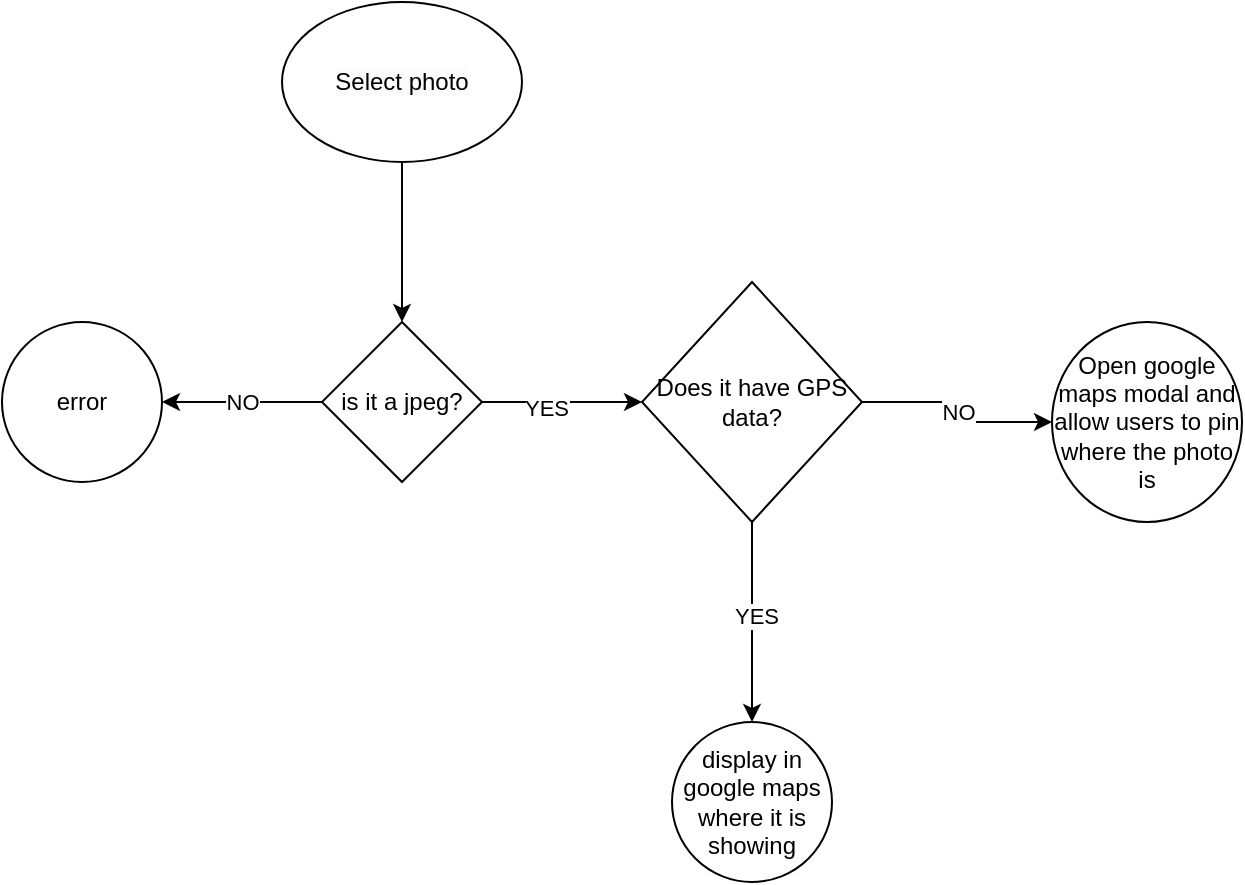 <mxfile version="21.6.2" type="device">
  <diagram name="Page-1" id="ySzfFIpZTbhsXr5PSH3g">
    <mxGraphModel dx="1006" dy="633" grid="1" gridSize="10" guides="1" tooltips="1" connect="1" arrows="1" fold="1" page="1" pageScale="1" pageWidth="850" pageHeight="1100" math="0" shadow="0">
      <root>
        <mxCell id="0" />
        <mxCell id="1" parent="0" />
        <mxCell id="yd5rOtcZ2AO0vjDQg0B6-3" value="" style="edgeStyle=orthogonalEdgeStyle;rounded=0;orthogonalLoop=1;jettySize=auto;html=1;" parent="1" source="yd5rOtcZ2AO0vjDQg0B6-1" target="yd5rOtcZ2AO0vjDQg0B6-2" edge="1">
          <mxGeometry relative="1" as="geometry" />
        </mxCell>
        <mxCell id="yd5rOtcZ2AO0vjDQg0B6-1" value="&lt;meta charset=&quot;utf-8&quot;&gt;&lt;span style=&quot;color: rgb(0, 0, 0); font-family: Helvetica; font-size: 12px; font-style: normal; font-variant-ligatures: normal; font-variant-caps: normal; font-weight: 400; letter-spacing: normal; orphans: 2; text-align: center; text-indent: 0px; text-transform: none; widows: 2; word-spacing: 0px; -webkit-text-stroke-width: 0px; background-color: rgb(251, 251, 251); text-decoration-thickness: initial; text-decoration-style: initial; text-decoration-color: initial; float: none; display: inline !important;&quot;&gt;Select photo&lt;/span&gt;" style="ellipse;whiteSpace=wrap;html=1;" parent="1" vertex="1">
          <mxGeometry x="340" y="410" width="120" height="80" as="geometry" />
        </mxCell>
        <mxCell id="yd5rOtcZ2AO0vjDQg0B6-5" value="NO" style="edgeStyle=orthogonalEdgeStyle;rounded=0;orthogonalLoop=1;jettySize=auto;html=1;" parent="1" source="yd5rOtcZ2AO0vjDQg0B6-2" target="yd5rOtcZ2AO0vjDQg0B6-4" edge="1">
          <mxGeometry relative="1" as="geometry" />
        </mxCell>
        <mxCell id="yd5rOtcZ2AO0vjDQg0B6-7" value="" style="edgeStyle=orthogonalEdgeStyle;rounded=0;orthogonalLoop=1;jettySize=auto;html=1;" parent="1" source="yd5rOtcZ2AO0vjDQg0B6-2" edge="1">
          <mxGeometry relative="1" as="geometry">
            <mxPoint x="520" y="610.0" as="targetPoint" />
          </mxGeometry>
        </mxCell>
        <mxCell id="yd5rOtcZ2AO0vjDQg0B6-8" value="YES" style="edgeLabel;html=1;align=center;verticalAlign=middle;resizable=0;points=[];" parent="yd5rOtcZ2AO0vjDQg0B6-7" vertex="1" connectable="0">
          <mxGeometry x="-0.221" y="-3" relative="1" as="geometry">
            <mxPoint as="offset" />
          </mxGeometry>
        </mxCell>
        <mxCell id="yd5rOtcZ2AO0vjDQg0B6-2" value="is it a jpeg?" style="rhombus;whiteSpace=wrap;html=1;" parent="1" vertex="1">
          <mxGeometry x="360" y="570" width="80" height="80" as="geometry" />
        </mxCell>
        <mxCell id="yd5rOtcZ2AO0vjDQg0B6-4" value="error" style="ellipse;whiteSpace=wrap;html=1;" parent="1" vertex="1">
          <mxGeometry x="200" y="570" width="80" height="80" as="geometry" />
        </mxCell>
        <mxCell id="yd5rOtcZ2AO0vjDQg0B6-11" value="" style="edgeStyle=orthogonalEdgeStyle;rounded=0;orthogonalLoop=1;jettySize=auto;html=1;" parent="1" source="yd5rOtcZ2AO0vjDQg0B6-9" target="yd5rOtcZ2AO0vjDQg0B6-10" edge="1">
          <mxGeometry relative="1" as="geometry" />
        </mxCell>
        <mxCell id="yd5rOtcZ2AO0vjDQg0B6-12" value="YES" style="edgeLabel;html=1;align=center;verticalAlign=middle;resizable=0;points=[];" parent="yd5rOtcZ2AO0vjDQg0B6-11" vertex="1" connectable="0">
          <mxGeometry x="-0.065" y="2" relative="1" as="geometry">
            <mxPoint as="offset" />
          </mxGeometry>
        </mxCell>
        <mxCell id="yd5rOtcZ2AO0vjDQg0B6-14" value="NO" style="edgeStyle=orthogonalEdgeStyle;rounded=0;orthogonalLoop=1;jettySize=auto;html=1;" parent="1" source="yd5rOtcZ2AO0vjDQg0B6-9" target="yd5rOtcZ2AO0vjDQg0B6-13" edge="1">
          <mxGeometry relative="1" as="geometry" />
        </mxCell>
        <mxCell id="yd5rOtcZ2AO0vjDQg0B6-9" value="Does it have GPS data?" style="rhombus;whiteSpace=wrap;html=1;" parent="1" vertex="1">
          <mxGeometry x="520" y="550" width="110" height="120" as="geometry" />
        </mxCell>
        <mxCell id="yd5rOtcZ2AO0vjDQg0B6-10" value="display in google maps where it is showing" style="ellipse;whiteSpace=wrap;html=1;" parent="1" vertex="1">
          <mxGeometry x="535" y="770" width="80" height="80" as="geometry" />
        </mxCell>
        <mxCell id="yd5rOtcZ2AO0vjDQg0B6-13" value="Open google maps modal and allow users to pin where the photo is" style="ellipse;whiteSpace=wrap;html=1;" parent="1" vertex="1">
          <mxGeometry x="725" y="570" width="95" height="100" as="geometry" />
        </mxCell>
      </root>
    </mxGraphModel>
  </diagram>
</mxfile>
